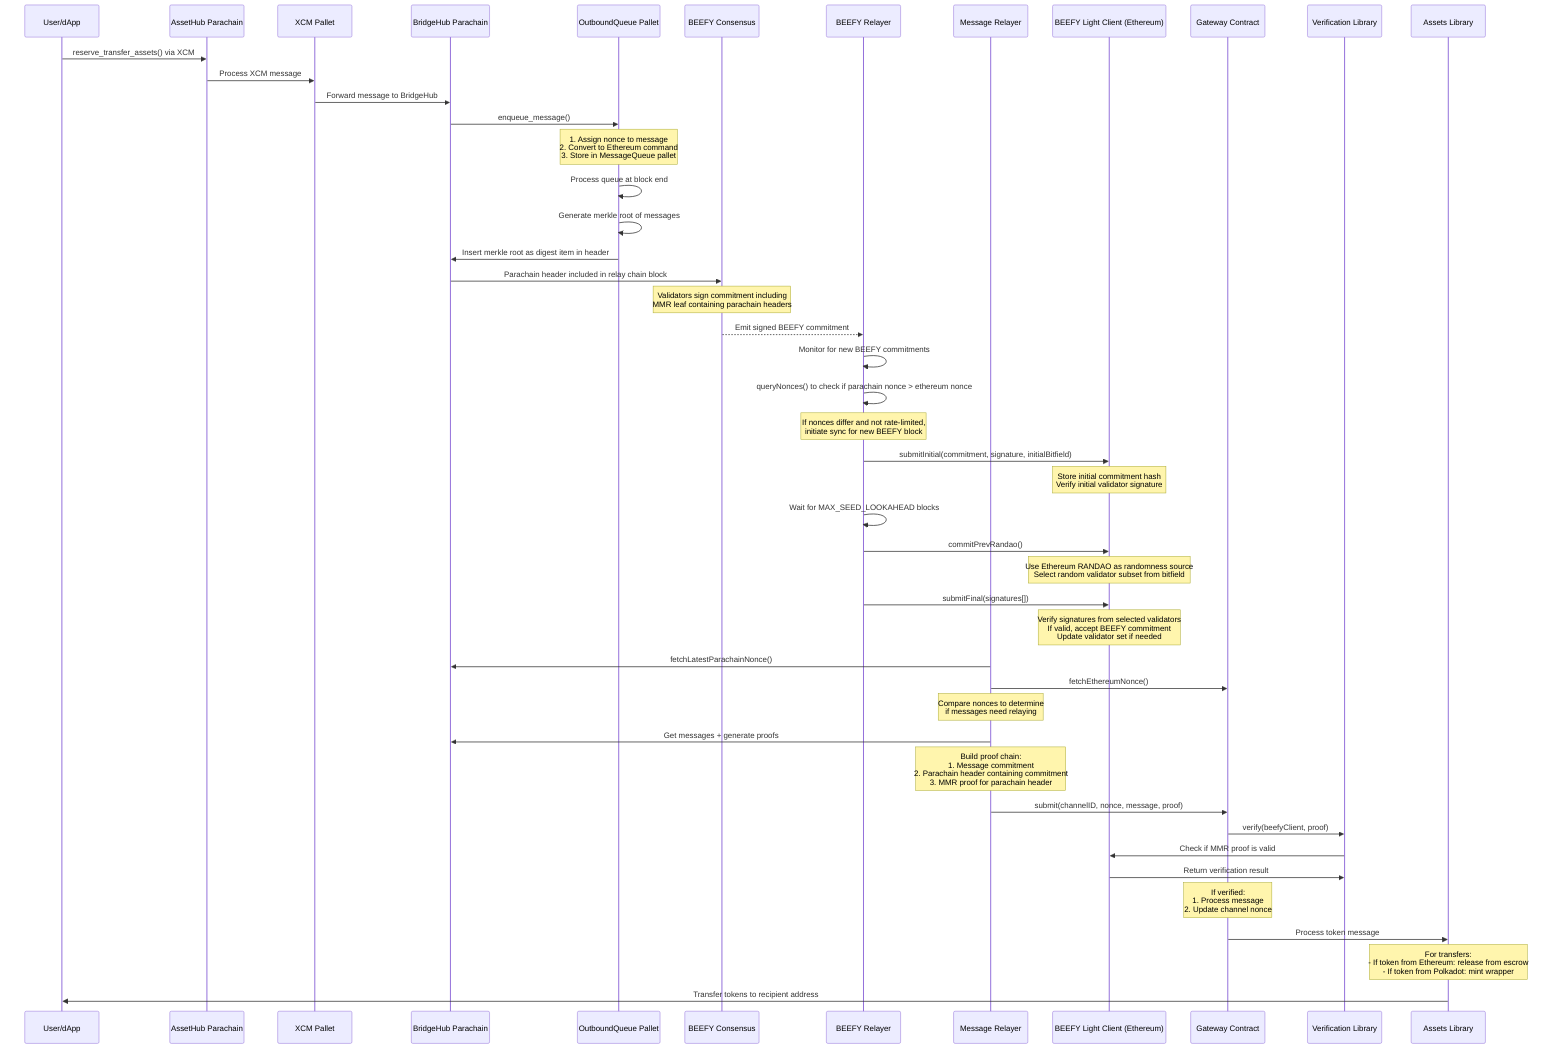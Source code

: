 sequenceDiagram
    participant User as User/dApp
    participant AssetHub as AssetHub Parachain
    participant XCM as XCM Pallet
    participant BridgeHub as BridgeHub Parachain
    participant OutboundQ as OutboundQueue Pallet
    participant BEEFY as BEEFY Consensus
    participant BeefyRelay as BEEFY Relayer
    participant MsgRelay as Message Relayer
    participant BeefyClient as BEEFY Light Client (Ethereum)
    participant Gateway as Gateway Contract
    participant Verification as Verification Library
    participant Assets as Assets Library

    User->>AssetHub: reserve_transfer_assets() via XCM
    AssetHub->>XCM: Process XCM message
    XCM->>BridgeHub: Forward message to BridgeHub

    BridgeHub->>OutboundQ: enqueue_message()
    Note over OutboundQ: 1. Assign nonce to message<br/>2. Convert to Ethereum command<br/>3. Store in MessageQueue pallet

    OutboundQ->>OutboundQ: Process queue at block end
    OutboundQ->>OutboundQ: Generate merkle root of messages
    OutboundQ->>BridgeHub: Insert merkle root as digest item in header

    BridgeHub->>BEEFY: Parachain header included in relay chain block
    Note over BEEFY: Validators sign commitment including<br/>MMR leaf containing parachain headers
    BEEFY-->>BeefyRelay: Emit signed BEEFY commitment

    BeefyRelay->>BeefyRelay: Monitor for new BEEFY commitments
    BeefyRelay->>BeefyRelay: queryNonces() to check if parachain nonce > ethereum nonce
    Note over BeefyRelay: If nonces differ and not rate-limited,<br/>initiate sync for new BEEFY block

    BeefyRelay->>BeefyClient: submitInitial(commitment, signature, initialBitfield)
    Note over BeefyClient: Store initial commitment hash<br/>Verify initial validator signature

    BeefyRelay->>BeefyRelay: Wait for MAX_SEED_LOOKAHEAD blocks

    BeefyRelay->>BeefyClient: commitPrevRandao()
    Note over BeefyClient: Use Ethereum RANDAO as randomness source<br/>Select random validator subset from bitfield

    BeefyRelay->>BeefyClient: submitFinal(signatures[])
    Note over BeefyClient: Verify signatures from selected validators<br/>If valid, accept BEEFY commitment<br/>Update validator set if needed

    MsgRelay->>BridgeHub: fetchLatestParachainNonce()
    MsgRelay->>Gateway: fetchEthereumNonce()
    Note over MsgRelay: Compare nonces to determine<br/>if messages need relaying

    MsgRelay->>BridgeHub: Get messages + generate proofs
    Note over MsgRelay: Build proof chain:<br/>1. Message commitment<br/>2. Parachain header containing commitment<br/>3. MMR proof for parachain header

    MsgRelay->>Gateway: submit(channelID, nonce, message, proof)
    Gateway->>Verification: verify(beefyClient, proof)
    Verification->>BeefyClient: Check if MMR proof is valid
    BeefyClient->>Verification: Return verification result

    Note over Gateway: If verified:<br/>1. Process message<br/>2. Update channel nonce

    Gateway->>Assets: Process token message
    Note over Assets: For transfers:<br/>- If token from Ethereum: release from escrow<br/>- If token from Polkadot: mint wrapper

    Assets->>User: Transfer tokens to recipient address